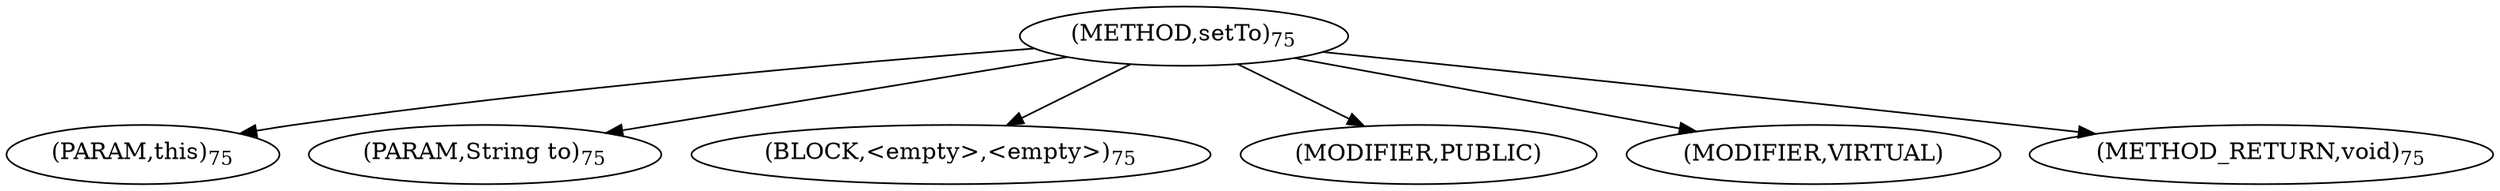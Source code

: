 digraph "setTo" {  
"27" [label = <(METHOD,setTo)<SUB>75</SUB>> ]
"28" [label = <(PARAM,this)<SUB>75</SUB>> ]
"29" [label = <(PARAM,String to)<SUB>75</SUB>> ]
"30" [label = <(BLOCK,&lt;empty&gt;,&lt;empty&gt;)<SUB>75</SUB>> ]
"31" [label = <(MODIFIER,PUBLIC)> ]
"32" [label = <(MODIFIER,VIRTUAL)> ]
"33" [label = <(METHOD_RETURN,void)<SUB>75</SUB>> ]
  "27" -> "28" 
  "27" -> "29" 
  "27" -> "30" 
  "27" -> "31" 
  "27" -> "32" 
  "27" -> "33" 
}

